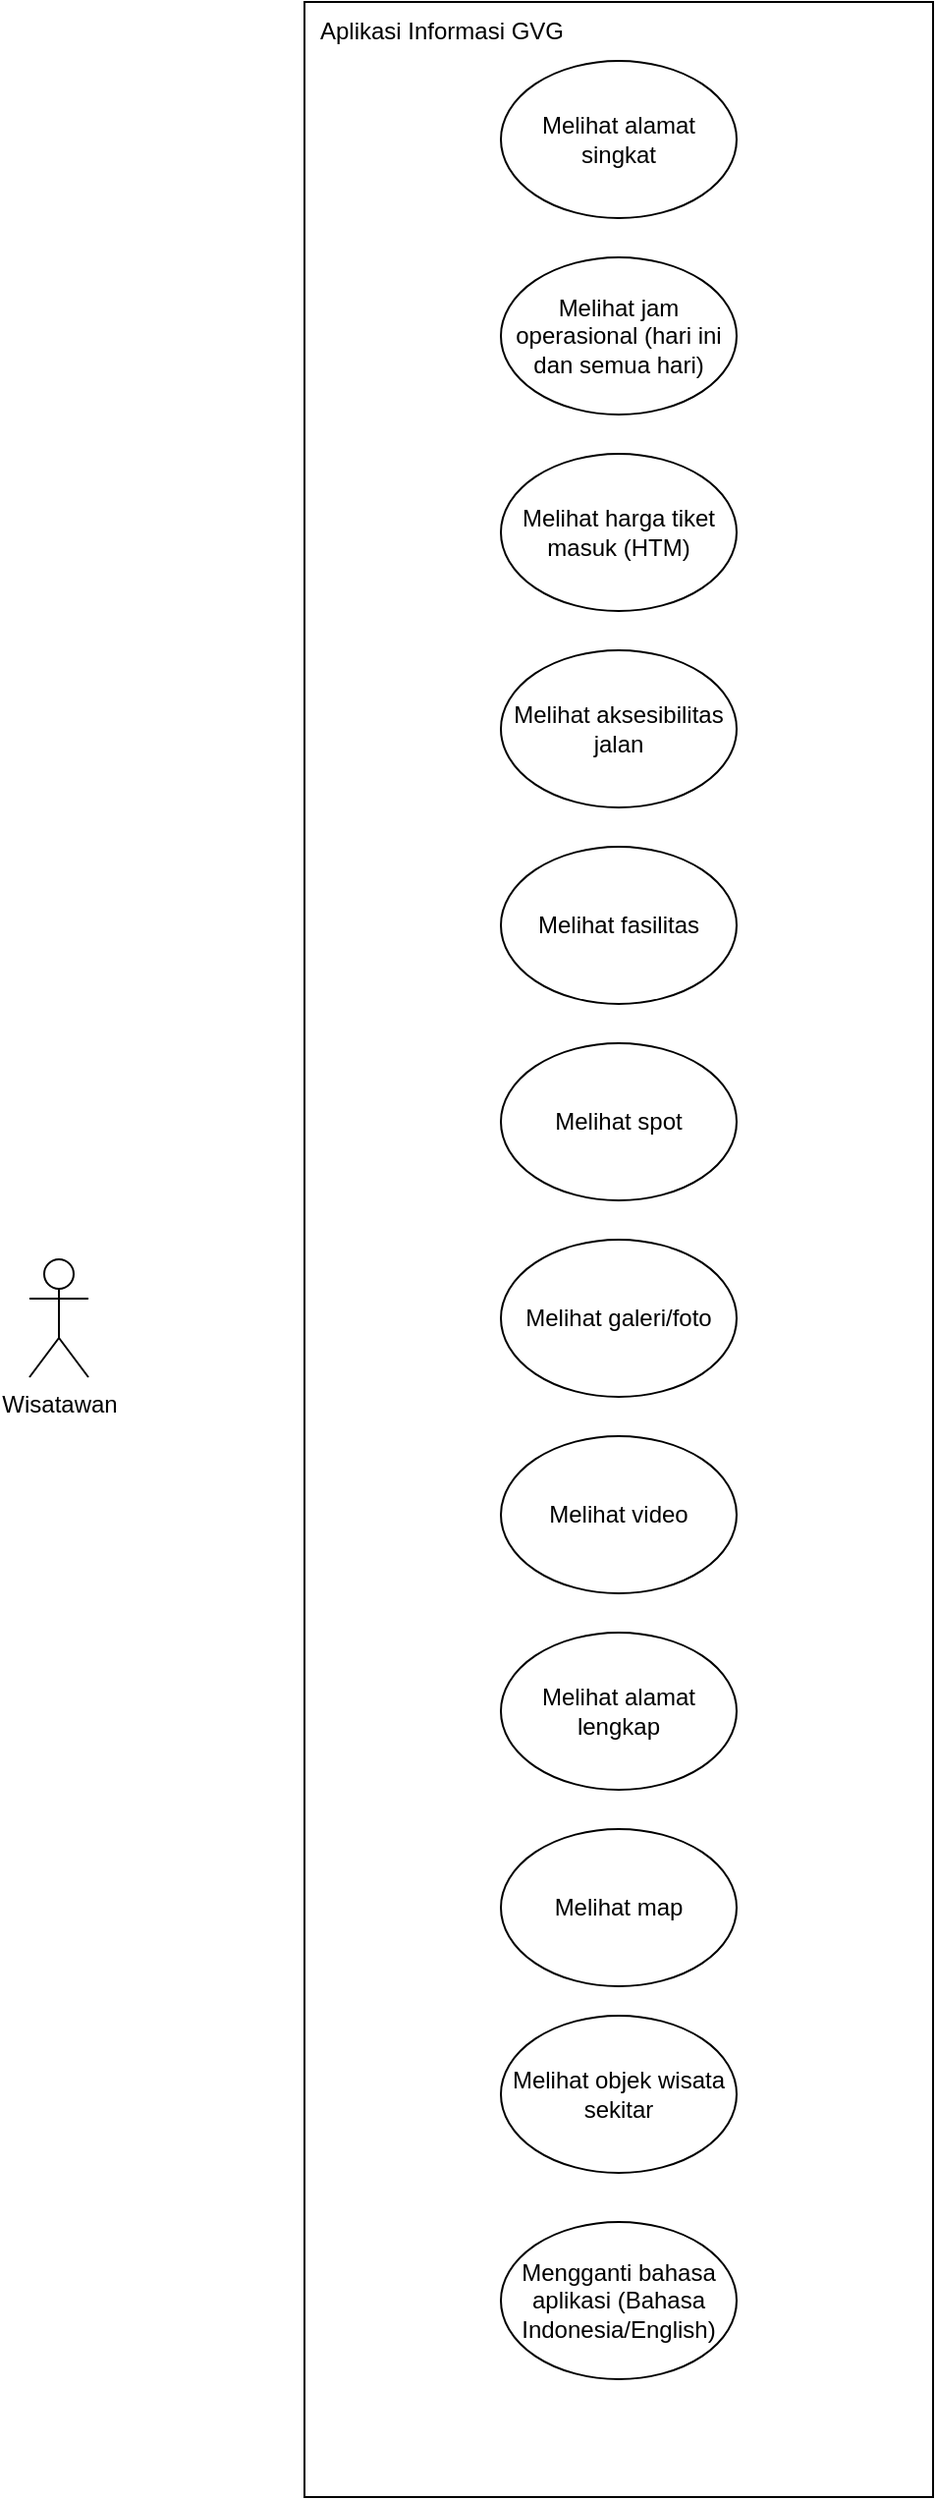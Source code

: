 <mxfile version="20.7.4" type="github">
  <diagram id="J22Cc0U0loNrD__ms5sC" name="Halaman-1">
    <mxGraphModel dx="1235" dy="1853" grid="1" gridSize="10" guides="1" tooltips="1" connect="1" arrows="1" fold="1" page="1" pageScale="1" pageWidth="827" pageHeight="1169" math="0" shadow="0">
      <root>
        <mxCell id="0" />
        <mxCell id="1" parent="0" />
        <mxCell id="hm0Kv9-TPxVgquShZWlJ-15" value="" style="rounded=0;whiteSpace=wrap;html=1;" vertex="1" parent="1">
          <mxGeometry x="190" y="-520" width="320" height="1270" as="geometry" />
        </mxCell>
        <mxCell id="hm0Kv9-TPxVgquShZWlJ-1" value="Wisatawan" style="shape=umlActor;verticalLabelPosition=bottom;verticalAlign=top;html=1;outlineConnect=0;" vertex="1" parent="1">
          <mxGeometry x="50" y="120" width="30" height="60" as="geometry" />
        </mxCell>
        <mxCell id="hm0Kv9-TPxVgquShZWlJ-2" value="Melihat alamat singkat" style="ellipse;whiteSpace=wrap;html=1;" vertex="1" parent="1">
          <mxGeometry x="290" y="-490" width="120" height="80" as="geometry" />
        </mxCell>
        <mxCell id="hm0Kv9-TPxVgquShZWlJ-3" value="Melihat jam operasional (hari ini dan semua hari)" style="ellipse;whiteSpace=wrap;html=1;" vertex="1" parent="1">
          <mxGeometry x="290" y="-390" width="120" height="80" as="geometry" />
        </mxCell>
        <mxCell id="hm0Kv9-TPxVgquShZWlJ-4" value="Melihat harga tiket masuk (HTM)" style="ellipse;whiteSpace=wrap;html=1;" vertex="1" parent="1">
          <mxGeometry x="290" y="-290" width="120" height="80" as="geometry" />
        </mxCell>
        <mxCell id="hm0Kv9-TPxVgquShZWlJ-5" value="Melihat aksesibilitas jalan" style="ellipse;whiteSpace=wrap;html=1;" vertex="1" parent="1">
          <mxGeometry x="290" y="-190" width="120" height="80" as="geometry" />
        </mxCell>
        <mxCell id="hm0Kv9-TPxVgquShZWlJ-6" value="Melihat fasilitas" style="ellipse;whiteSpace=wrap;html=1;" vertex="1" parent="1">
          <mxGeometry x="290" y="-90" width="120" height="80" as="geometry" />
        </mxCell>
        <mxCell id="hm0Kv9-TPxVgquShZWlJ-7" value="Melihat spot" style="ellipse;whiteSpace=wrap;html=1;" vertex="1" parent="1">
          <mxGeometry x="290" y="10" width="120" height="80" as="geometry" />
        </mxCell>
        <mxCell id="hm0Kv9-TPxVgquShZWlJ-8" value="Melihat galeri/foto" style="ellipse;whiteSpace=wrap;html=1;" vertex="1" parent="1">
          <mxGeometry x="290" y="110" width="120" height="80" as="geometry" />
        </mxCell>
        <mxCell id="hm0Kv9-TPxVgquShZWlJ-9" value="Melihat video" style="ellipse;whiteSpace=wrap;html=1;" vertex="1" parent="1">
          <mxGeometry x="290" y="210" width="120" height="80" as="geometry" />
        </mxCell>
        <mxCell id="hm0Kv9-TPxVgquShZWlJ-10" value="Melihat alamat lengkap" style="ellipse;whiteSpace=wrap;html=1;" vertex="1" parent="1">
          <mxGeometry x="290" y="310" width="120" height="80" as="geometry" />
        </mxCell>
        <mxCell id="hm0Kv9-TPxVgquShZWlJ-11" value="Melihat map" style="ellipse;whiteSpace=wrap;html=1;" vertex="1" parent="1">
          <mxGeometry x="290" y="410" width="120" height="80" as="geometry" />
        </mxCell>
        <mxCell id="hm0Kv9-TPxVgquShZWlJ-12" value="Melihat objek wisata sekitar" style="ellipse;whiteSpace=wrap;html=1;" vertex="1" parent="1">
          <mxGeometry x="290" y="505" width="120" height="80" as="geometry" />
        </mxCell>
        <mxCell id="hm0Kv9-TPxVgquShZWlJ-13" value="Mengganti bahasa aplikasi (Bahasa Indonesia/English)" style="ellipse;whiteSpace=wrap;html=1;" vertex="1" parent="1">
          <mxGeometry x="290" y="610" width="120" height="80" as="geometry" />
        </mxCell>
        <mxCell id="hm0Kv9-TPxVgquShZWlJ-18" value="Aplikasi Informasi GVG" style="text;html=1;strokeColor=none;fillColor=none;align=center;verticalAlign=middle;whiteSpace=wrap;rounded=0;" vertex="1" parent="1">
          <mxGeometry x="190" y="-520" width="140" height="30" as="geometry" />
        </mxCell>
      </root>
    </mxGraphModel>
  </diagram>
</mxfile>
